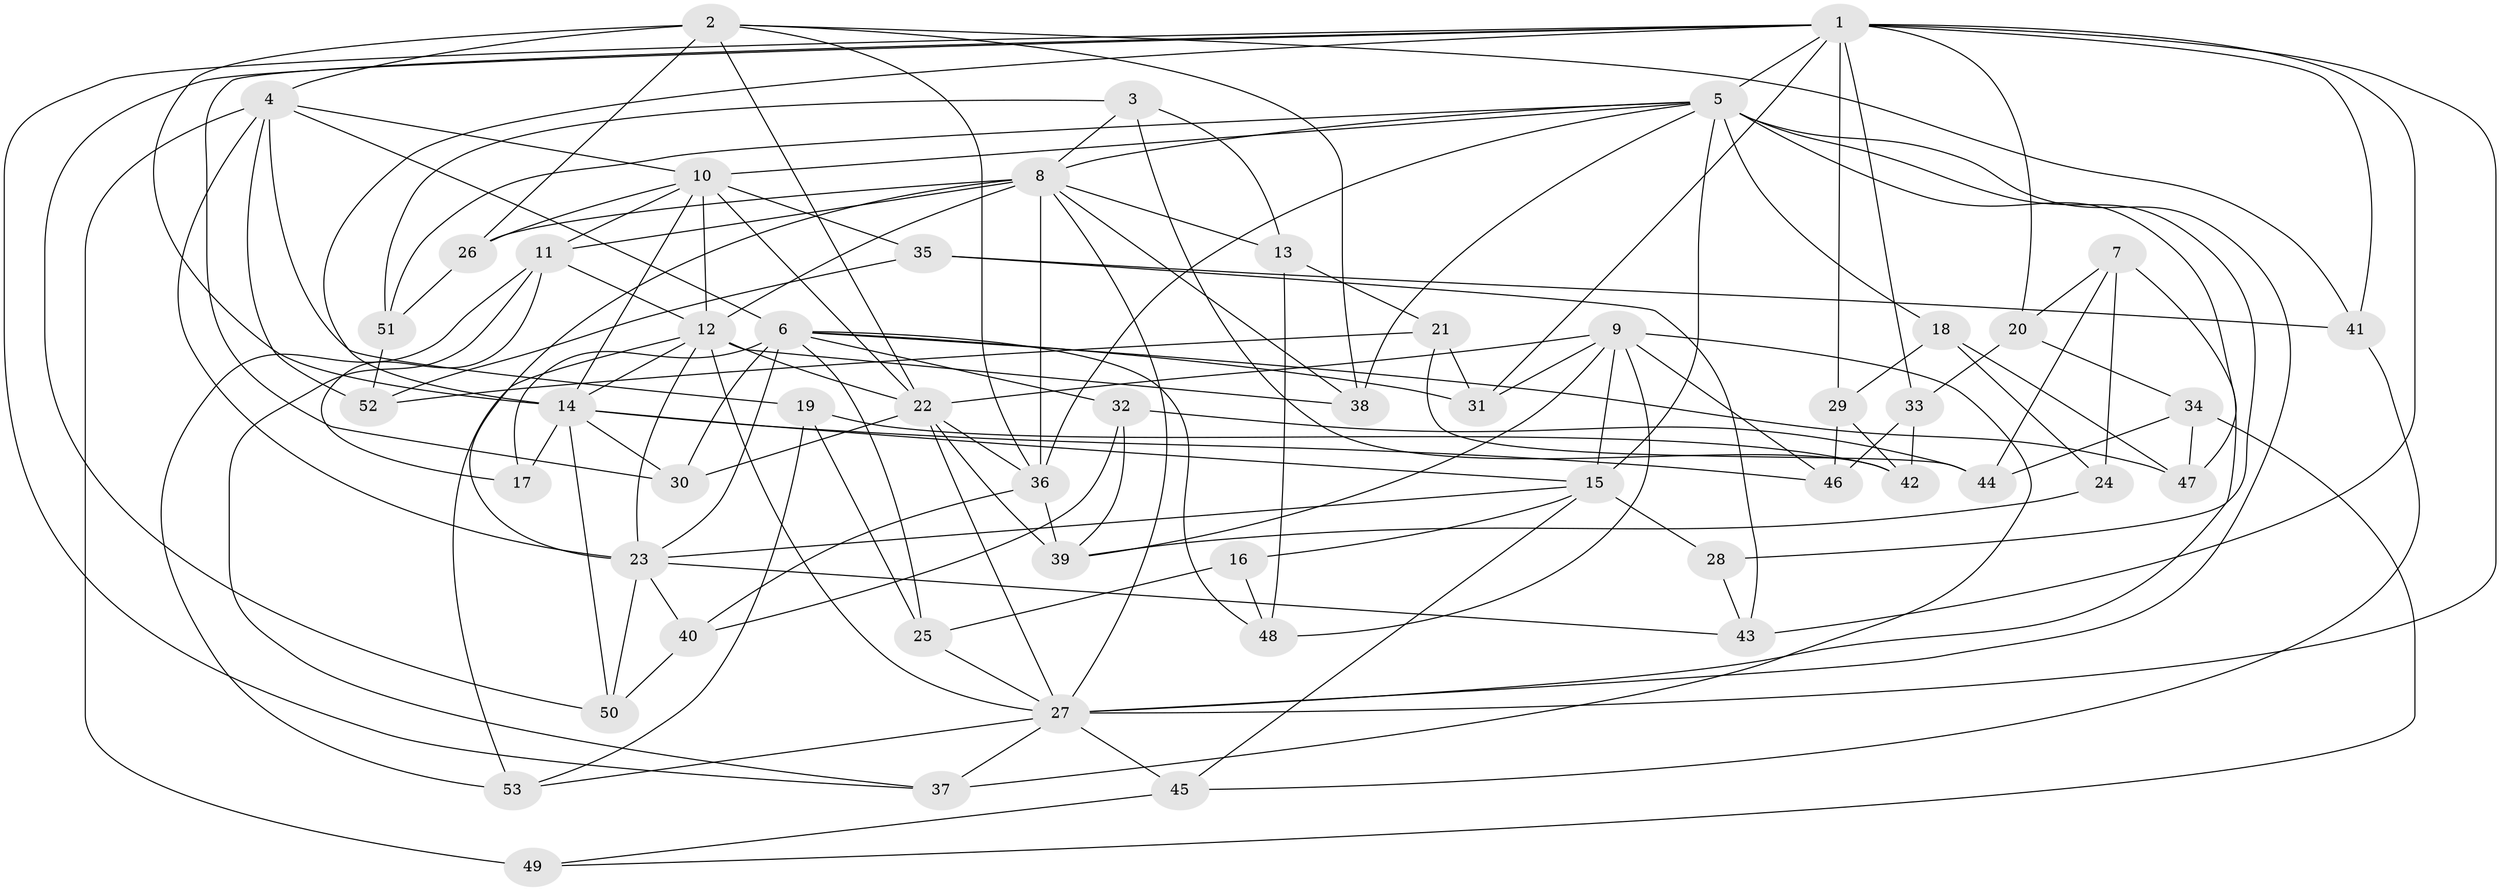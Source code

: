 // original degree distribution, {4: 1.0}
// Generated by graph-tools (version 1.1) at 2025/38/03/09/25 02:38:18]
// undirected, 53 vertices, 139 edges
graph export_dot {
graph [start="1"]
  node [color=gray90,style=filled];
  1;
  2;
  3;
  4;
  5;
  6;
  7;
  8;
  9;
  10;
  11;
  12;
  13;
  14;
  15;
  16;
  17;
  18;
  19;
  20;
  21;
  22;
  23;
  24;
  25;
  26;
  27;
  28;
  29;
  30;
  31;
  32;
  33;
  34;
  35;
  36;
  37;
  38;
  39;
  40;
  41;
  42;
  43;
  44;
  45;
  46;
  47;
  48;
  49;
  50;
  51;
  52;
  53;
  1 -- 5 [weight=1.0];
  1 -- 14 [weight=1.0];
  1 -- 20 [weight=1.0];
  1 -- 27 [weight=1.0];
  1 -- 29 [weight=1.0];
  1 -- 30 [weight=1.0];
  1 -- 31 [weight=1.0];
  1 -- 33 [weight=1.0];
  1 -- 37 [weight=1.0];
  1 -- 41 [weight=1.0];
  1 -- 43 [weight=1.0];
  1 -- 50 [weight=1.0];
  2 -- 4 [weight=2.0];
  2 -- 14 [weight=1.0];
  2 -- 22 [weight=1.0];
  2 -- 26 [weight=1.0];
  2 -- 36 [weight=1.0];
  2 -- 38 [weight=1.0];
  2 -- 41 [weight=1.0];
  3 -- 8 [weight=1.0];
  3 -- 13 [weight=1.0];
  3 -- 42 [weight=1.0];
  3 -- 51 [weight=1.0];
  4 -- 6 [weight=2.0];
  4 -- 10 [weight=1.0];
  4 -- 19 [weight=1.0];
  4 -- 23 [weight=1.0];
  4 -- 49 [weight=2.0];
  4 -- 52 [weight=1.0];
  5 -- 8 [weight=1.0];
  5 -- 10 [weight=1.0];
  5 -- 15 [weight=1.0];
  5 -- 18 [weight=1.0];
  5 -- 27 [weight=1.0];
  5 -- 28 [weight=2.0];
  5 -- 36 [weight=1.0];
  5 -- 38 [weight=1.0];
  5 -- 47 [weight=1.0];
  5 -- 51 [weight=1.0];
  6 -- 17 [weight=1.0];
  6 -- 23 [weight=1.0];
  6 -- 25 [weight=1.0];
  6 -- 30 [weight=1.0];
  6 -- 31 [weight=1.0];
  6 -- 32 [weight=1.0];
  6 -- 47 [weight=1.0];
  6 -- 48 [weight=1.0];
  7 -- 20 [weight=1.0];
  7 -- 24 [weight=1.0];
  7 -- 27 [weight=1.0];
  7 -- 44 [weight=1.0];
  8 -- 11 [weight=1.0];
  8 -- 12 [weight=1.0];
  8 -- 13 [weight=1.0];
  8 -- 23 [weight=3.0];
  8 -- 26 [weight=1.0];
  8 -- 27 [weight=1.0];
  8 -- 36 [weight=1.0];
  8 -- 38 [weight=1.0];
  9 -- 15 [weight=2.0];
  9 -- 22 [weight=3.0];
  9 -- 31 [weight=1.0];
  9 -- 37 [weight=1.0];
  9 -- 39 [weight=1.0];
  9 -- 46 [weight=1.0];
  9 -- 48 [weight=1.0];
  10 -- 11 [weight=2.0];
  10 -- 12 [weight=2.0];
  10 -- 14 [weight=1.0];
  10 -- 22 [weight=1.0];
  10 -- 26 [weight=1.0];
  10 -- 35 [weight=1.0];
  11 -- 12 [weight=1.0];
  11 -- 17 [weight=2.0];
  11 -- 37 [weight=1.0];
  11 -- 53 [weight=1.0];
  12 -- 14 [weight=1.0];
  12 -- 22 [weight=1.0];
  12 -- 23 [weight=1.0];
  12 -- 27 [weight=1.0];
  12 -- 38 [weight=1.0];
  12 -- 53 [weight=1.0];
  13 -- 21 [weight=1.0];
  13 -- 48 [weight=1.0];
  14 -- 15 [weight=2.0];
  14 -- 17 [weight=1.0];
  14 -- 30 [weight=1.0];
  14 -- 46 [weight=1.0];
  14 -- 50 [weight=1.0];
  15 -- 16 [weight=2.0];
  15 -- 23 [weight=1.0];
  15 -- 28 [weight=1.0];
  15 -- 45 [weight=1.0];
  16 -- 25 [weight=1.0];
  16 -- 48 [weight=1.0];
  18 -- 24 [weight=1.0];
  18 -- 29 [weight=1.0];
  18 -- 47 [weight=1.0];
  19 -- 25 [weight=1.0];
  19 -- 42 [weight=1.0];
  19 -- 53 [weight=1.0];
  20 -- 33 [weight=1.0];
  20 -- 34 [weight=1.0];
  21 -- 31 [weight=1.0];
  21 -- 44 [weight=1.0];
  21 -- 52 [weight=1.0];
  22 -- 27 [weight=1.0];
  22 -- 30 [weight=1.0];
  22 -- 36 [weight=1.0];
  22 -- 39 [weight=3.0];
  23 -- 40 [weight=1.0];
  23 -- 43 [weight=1.0];
  23 -- 50 [weight=1.0];
  24 -- 39 [weight=2.0];
  25 -- 27 [weight=1.0];
  26 -- 51 [weight=1.0];
  27 -- 37 [weight=1.0];
  27 -- 45 [weight=1.0];
  27 -- 53 [weight=1.0];
  28 -- 43 [weight=1.0];
  29 -- 42 [weight=1.0];
  29 -- 46 [weight=1.0];
  32 -- 39 [weight=1.0];
  32 -- 40 [weight=1.0];
  32 -- 44 [weight=1.0];
  33 -- 42 [weight=1.0];
  33 -- 46 [weight=1.0];
  34 -- 44 [weight=1.0];
  34 -- 47 [weight=1.0];
  34 -- 49 [weight=1.0];
  35 -- 41 [weight=1.0];
  35 -- 43 [weight=1.0];
  35 -- 52 [weight=1.0];
  36 -- 39 [weight=1.0];
  36 -- 40 [weight=1.0];
  40 -- 50 [weight=1.0];
  41 -- 45 [weight=1.0];
  45 -- 49 [weight=1.0];
  51 -- 52 [weight=1.0];
}
